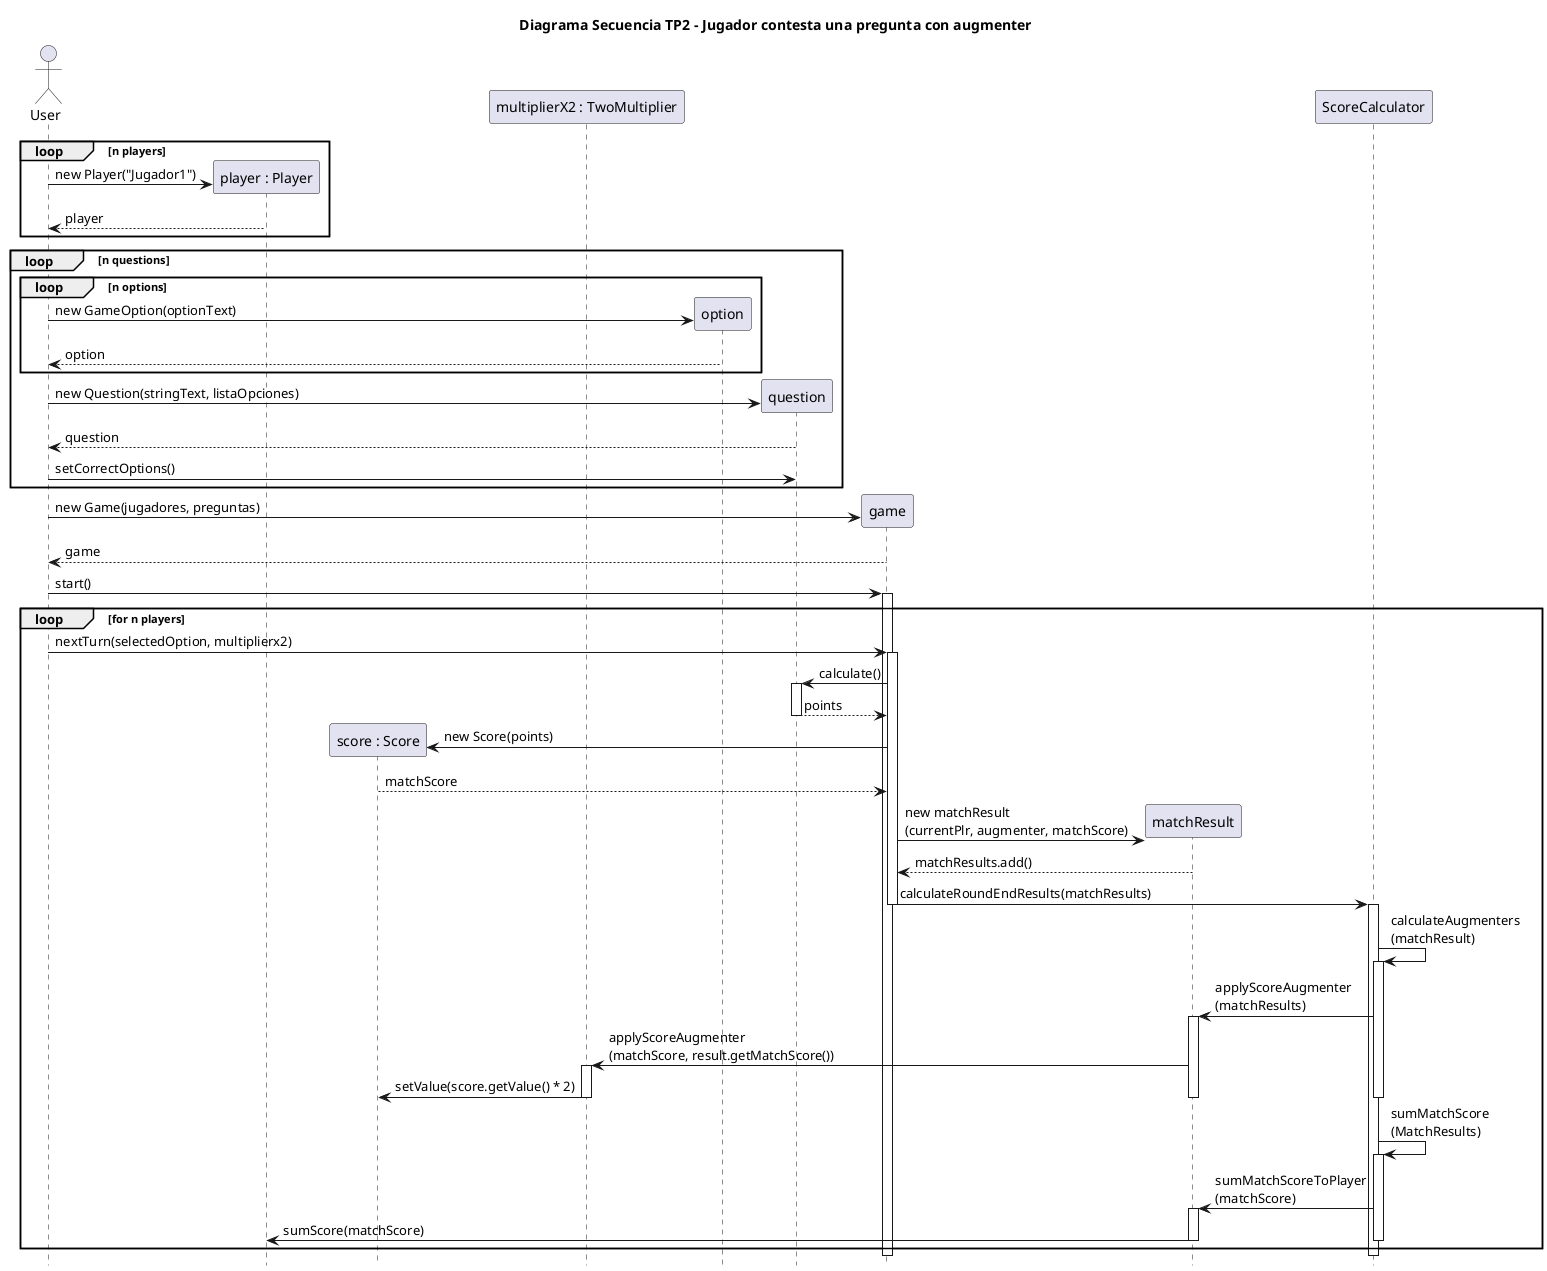 @startuml

actor User
title Diagrama Secuencia TP2 - Jugador contesta una pregunta con augmenter
hide footbox

participant "player : Player" as player
participant "score : Score" as score
participant "multiplierX2 : TwoMultiplier" as multiplierx2

loop n players
User -> player ** : new Player("Jugador1")
player --> User : player
end loop

loop n questions 
loop n options 
User -> option ** : new GameOption(optionText)
option --> User : option
end loop
User -> question ** : new Question(stringText, listaOpciones)
question --> User : question
User -> question : setCorrectOptions()
end loop

User -> game ** : new Game(jugadores, preguntas)
game --> User : game
User -> game : start()
activate game

loop for n players
User -> game : nextTurn(selectedOption, multiplierx2)
activate game

game -> question : calculate()
activate question
question --> game : points
deactivate question

game -> score** : new Score(points)
score --> game : matchScore

game -> matchResult** : new matchResult\n(currentPlr, augmenter, matchScore)
matchResult --> game : matchResults.add()

game -> ScoreCalculator : calculateRoundEndResults(matchResults)
deactivate game
activate ScoreCalculator
ScoreCalculator -> ScoreCalculator : calculateAugmenters\n(matchResult)
activate ScoreCalculator
ScoreCalculator -> matchResult : applyScoreAugmenter\n(matchResults)
activate matchResult
matchResult -> multiplierx2 : applyScoreAugmenter\n(matchScore, result.getMatchScore()) 
activate multiplierx2
multiplierx2 -> score : setValue(score.getValue() * 2)
deactivate multiplierx2
deactivate matchResult
deactivate ScoreCalculator
ScoreCalculator -> ScoreCalculator : sumMatchScore\n(MatchResults)
activate ScoreCalculator
ScoreCalculator -> matchResult : sumMatchScoreToPlayer\n(matchScore)
activate matchResult
matchResult -> player : sumScore(matchScore)
deactivate matchResult
deactivate ScoreCalculator
end loop
deactivate ScoreCalculator
deactivate game

@enduml